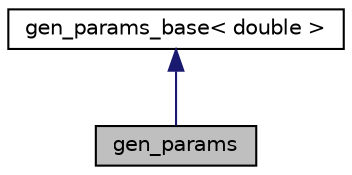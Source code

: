 digraph "gen_params"
{
 // LATEX_PDF_SIZE
  edge [fontname="Helvetica",fontsize="10",labelfontname="Helvetica",labelfontsize="10"];
  node [fontname="Helvetica",fontsize="10",shape=record];
  Node1 [label="gen_params",height=0.2,width=0.4,color="black", fillcolor="grey75", style="filled", fontcolor="black",tooltip="convience wrapper for the gen_params_base class"];
  Node2 -> Node1 [dir="back",color="midnightblue",fontsize="10",style="solid"];
  Node2 [label="gen_params_base\< double \>",height=0.2,width=0.4,color="black", fillcolor="white", style="filled",URL="$classgen__params__base.html",tooltip=" "];
}

